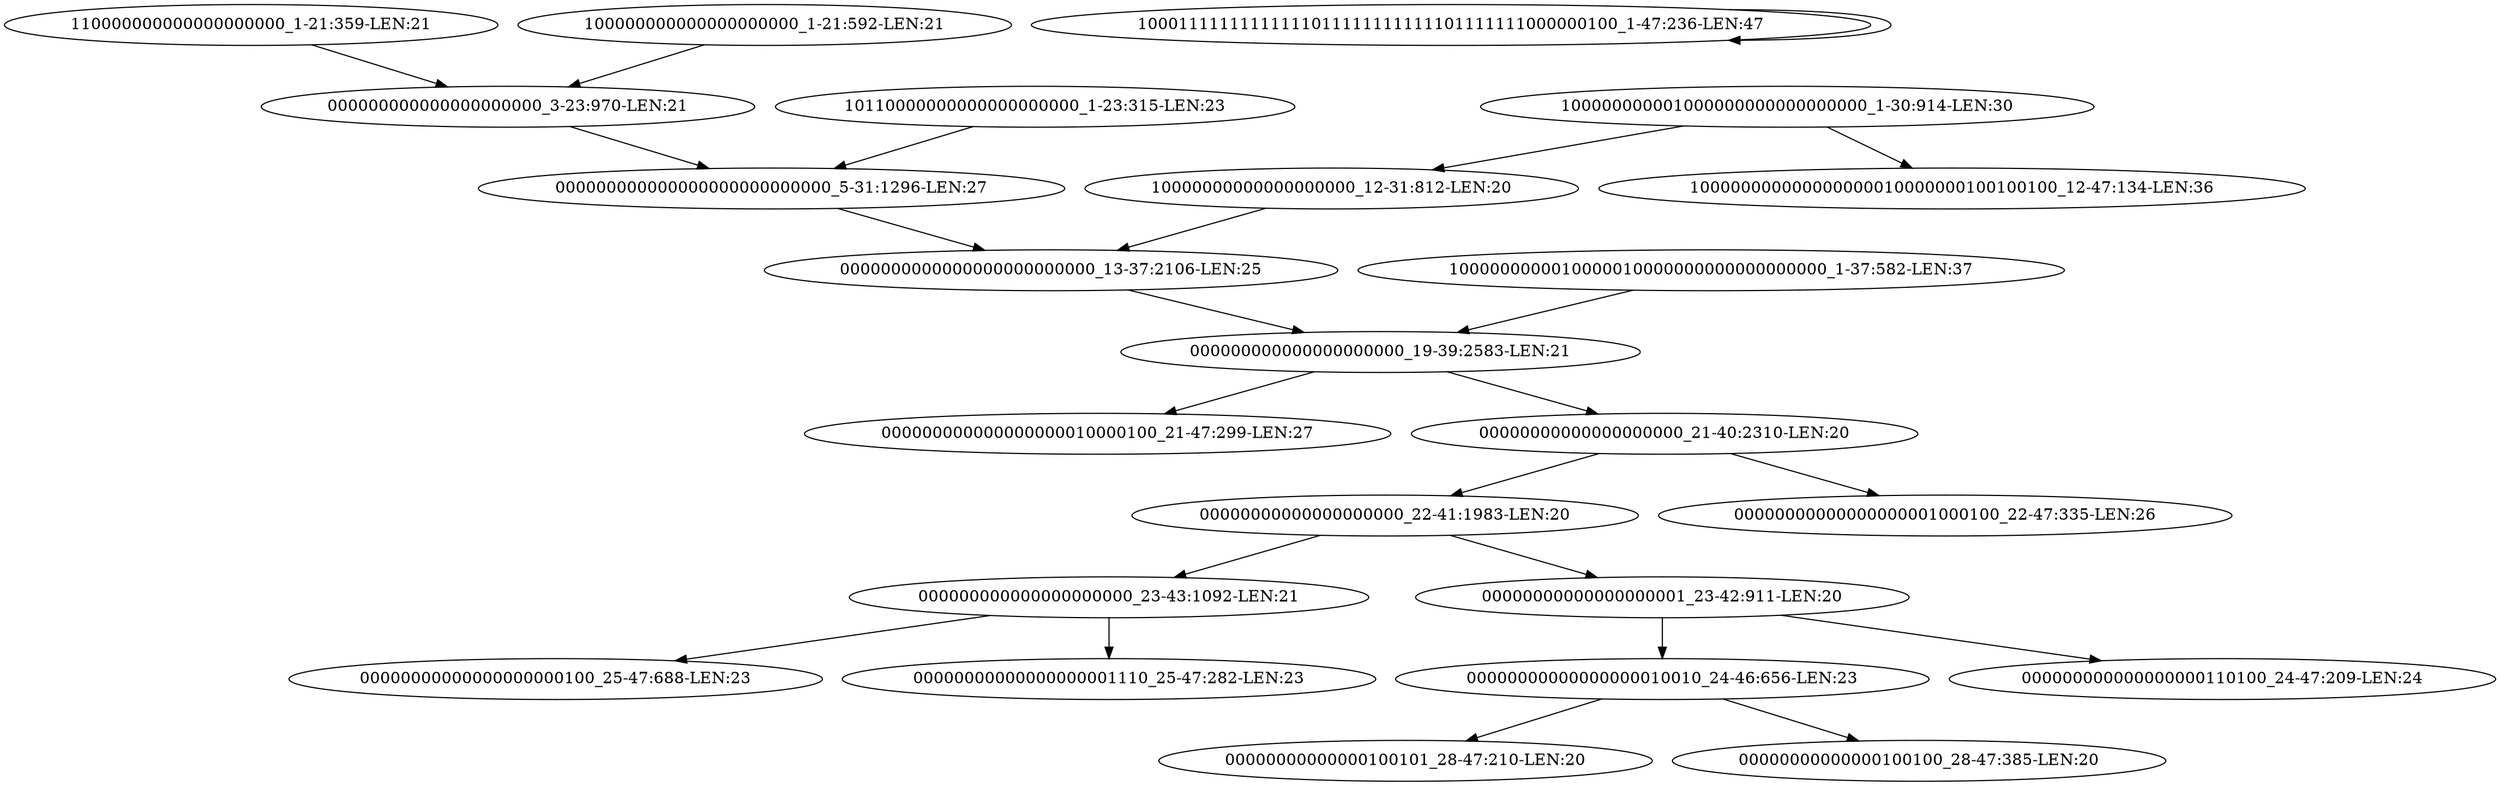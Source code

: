 digraph G {
    "00000000000000000010010_24-46:656-LEN:23" -> "00000000000000100101_28-47:210-LEN:20";
    "00000000000000000010010_24-46:656-LEN:23" -> "00000000000000100100_28-47:385-LEN:20";
    "000000000000000000000000000_5-31:1296-LEN:27" -> "0000000000000000000000000_13-37:2106-LEN:25";
    "000000000000000000000_19-39:2583-LEN:21" -> "000000000000000000010000100_21-47:299-LEN:27";
    "000000000000000000000_19-39:2583-LEN:21" -> "00000000000000000000_21-40:2310-LEN:20";
    "1000000000010000010000000000000000000_1-37:582-LEN:37" -> "000000000000000000000_19-39:2583-LEN:21";
    "000000000000000000000_23-43:1092-LEN:21" -> "00000000000000000000100_25-47:688-LEN:23";
    "000000000000000000000_23-43:1092-LEN:21" -> "00000000000000000001110_25-47:282-LEN:23";
    "0000000000000000000000000_13-37:2106-LEN:25" -> "000000000000000000000_19-39:2583-LEN:21";
    "10001111111111111011111111111101111111000000100_1-47:236-LEN:47" -> "10001111111111111011111111111101111111000000100_1-47:236-LEN:47";
    "00000000000000000001_23-42:911-LEN:20" -> "00000000000000000010010_24-46:656-LEN:23";
    "00000000000000000001_23-42:911-LEN:20" -> "000000000000000000110100_24-47:209-LEN:24";
    "00000000000000000000_22-41:1983-LEN:20" -> "000000000000000000000_23-43:1092-LEN:21";
    "00000000000000000000_22-41:1983-LEN:20" -> "00000000000000000001_23-42:911-LEN:20";
    "110000000000000000000_1-21:359-LEN:21" -> "000000000000000000000_3-23:970-LEN:21";
    "10000000000000000000_12-31:812-LEN:20" -> "0000000000000000000000000_13-37:2106-LEN:25";
    "00000000000000000000_21-40:2310-LEN:20" -> "00000000000000000000_22-41:1983-LEN:20";
    "00000000000000000000_21-40:2310-LEN:20" -> "00000000000000000001000100_22-47:335-LEN:26";
    "10110000000000000000000_1-23:315-LEN:23" -> "000000000000000000000000000_5-31:1296-LEN:27";
    "100000000000000000000_1-21:592-LEN:21" -> "000000000000000000000_3-23:970-LEN:21";
    "100000000001000000000000000000_1-30:914-LEN:30" -> "100000000000000000010000000100100100_12-47:134-LEN:36";
    "100000000001000000000000000000_1-30:914-LEN:30" -> "10000000000000000000_12-31:812-LEN:20";
    "000000000000000000000_3-23:970-LEN:21" -> "000000000000000000000000000_5-31:1296-LEN:27";
}
